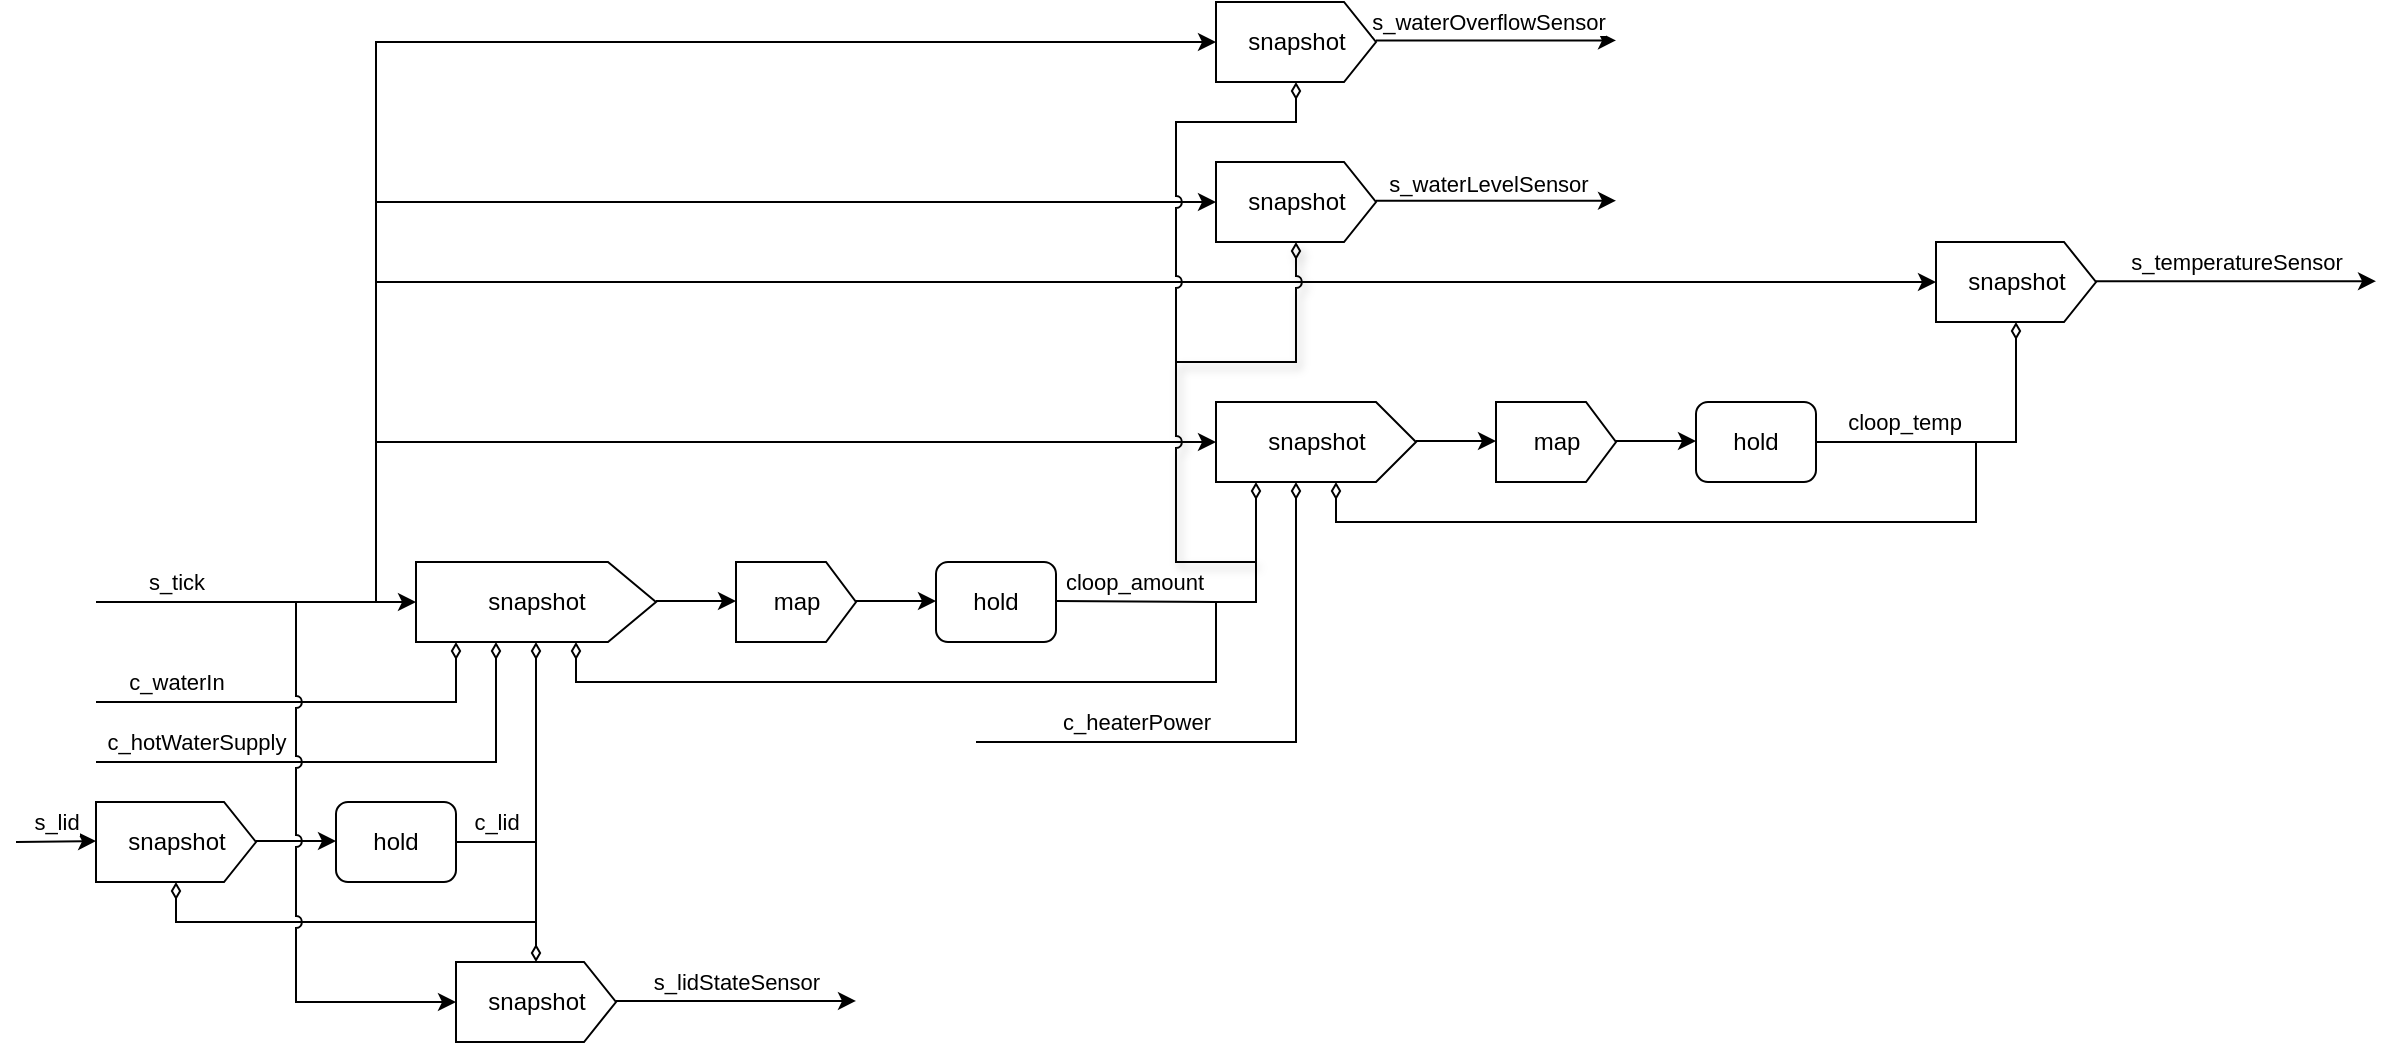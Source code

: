 <mxfile version="24.4.13" type="device">
  <diagram name="ページ1" id="k77hH-t1EX4poBVN0Gb5">
    <mxGraphModel dx="1476" dy="654" grid="1" gridSize="10" guides="1" tooltips="1" connect="1" arrows="1" fold="1" page="1" pageScale="1" pageWidth="827" pageHeight="1169" math="0" shadow="0">
      <root>
        <mxCell id="0" />
        <mxCell id="1" parent="0" />
        <mxCell id="Pn6DxleoKFpKGf7jSAV9-3" value="" style="endArrow=diamondThin;html=1;rounded=0;endFill=0;" edge="1" parent="1">
          <mxGeometry width="50" height="50" relative="1" as="geometry">
            <mxPoint x="220" y="500" as="sourcePoint" />
            <mxPoint x="40" y="480" as="targetPoint" />
            <Array as="points">
              <mxPoint x="40" y="500" />
            </Array>
          </mxGeometry>
        </mxCell>
        <mxCell id="Pn6DxleoKFpKGf7jSAV9-2" value="" style="endArrow=classic;html=1;rounded=0;" edge="1" parent="1">
          <mxGeometry width="50" height="50" relative="1" as="geometry">
            <mxPoint x="80" y="459.5" as="sourcePoint" />
            <mxPoint x="120" y="459.5" as="targetPoint" />
          </mxGeometry>
        </mxCell>
        <mxCell id="7GQVdREtzUYm5JAvJ8pU-1" value="" style="endArrow=diamondThin;html=1;rounded=0;endFill=0;" parent="1" edge="1">
          <mxGeometry width="50" height="50" relative="1" as="geometry">
            <mxPoint y="390" as="sourcePoint" />
            <mxPoint x="180" y="360" as="targetPoint" />
            <Array as="points">
              <mxPoint x="180" y="390" />
            </Array>
          </mxGeometry>
        </mxCell>
        <mxCell id="7GQVdREtzUYm5JAvJ8pU-6" value="c_waterIn" style="edgeLabel;html=1;align=center;verticalAlign=middle;resizable=0;points=[];" parent="7GQVdREtzUYm5JAvJ8pU-1" vertex="1" connectable="0">
          <mxGeometry x="0.06" y="3" relative="1" as="geometry">
            <mxPoint x="-72" y="-7" as="offset" />
          </mxGeometry>
        </mxCell>
        <mxCell id="7GQVdREtzUYm5JAvJ8pU-2" value="" style="endArrow=classic;html=1;rounded=0;" parent="1" edge="1">
          <mxGeometry width="50" height="50" relative="1" as="geometry">
            <mxPoint y="340" as="sourcePoint" />
            <mxPoint x="160" y="340" as="targetPoint" />
          </mxGeometry>
        </mxCell>
        <mxCell id="7GQVdREtzUYm5JAvJ8pU-7" value="s_tick" style="edgeLabel;html=1;align=center;verticalAlign=middle;resizable=0;points=[];" parent="7GQVdREtzUYm5JAvJ8pU-2" vertex="1" connectable="0">
          <mxGeometry x="-0.24" y="2" relative="1" as="geometry">
            <mxPoint x="-21" y="-8" as="offset" />
          </mxGeometry>
        </mxCell>
        <mxCell id="7GQVdREtzUYm5JAvJ8pU-3" value="" style="endArrow=diamondThin;html=1;rounded=0;endFill=0;" parent="1" edge="1">
          <mxGeometry width="50" height="50" relative="1" as="geometry">
            <mxPoint x="440" y="410" as="sourcePoint" />
            <mxPoint x="600" y="280" as="targetPoint" />
            <Array as="points">
              <mxPoint x="600" y="410" />
            </Array>
          </mxGeometry>
        </mxCell>
        <mxCell id="7GQVdREtzUYm5JAvJ8pU-8" value="c_heaterPower" style="edgeLabel;html=1;align=center;verticalAlign=middle;resizable=0;points=[];" parent="7GQVdREtzUYm5JAvJ8pU-3" vertex="1" connectable="0">
          <mxGeometry x="-0.19" y="3" relative="1" as="geometry">
            <mxPoint x="-38" y="-7" as="offset" />
          </mxGeometry>
        </mxCell>
        <mxCell id="7GQVdREtzUYm5JAvJ8pU-4" value="" style="endArrow=diamondThin;html=1;rounded=0;endFill=0;" parent="1" edge="1">
          <mxGeometry width="50" height="50" relative="1" as="geometry">
            <mxPoint y="420" as="sourcePoint" />
            <mxPoint x="200" y="360" as="targetPoint" />
            <Array as="points">
              <mxPoint x="200" y="420" />
            </Array>
          </mxGeometry>
        </mxCell>
        <mxCell id="7GQVdREtzUYm5JAvJ8pU-9" value="c_hotWaterSupply" style="edgeLabel;html=1;align=center;verticalAlign=middle;resizable=0;points=[];" parent="7GQVdREtzUYm5JAvJ8pU-4" vertex="1" connectable="0">
          <mxGeometry x="0.035" y="2" relative="1" as="geometry">
            <mxPoint x="-85" y="-8" as="offset" />
          </mxGeometry>
        </mxCell>
        <mxCell id="7GQVdREtzUYm5JAvJ8pU-5" value="" style="endArrow=classic;html=1;rounded=0;" parent="1" edge="1">
          <mxGeometry width="50" height="50" relative="1" as="geometry">
            <mxPoint x="-40" y="460" as="sourcePoint" />
            <mxPoint y="459.5" as="targetPoint" />
          </mxGeometry>
        </mxCell>
        <mxCell id="7GQVdREtzUYm5JAvJ8pU-10" value="s_lid" style="edgeLabel;html=1;align=center;verticalAlign=middle;resizable=0;points=[];" parent="7GQVdREtzUYm5JAvJ8pU-5" vertex="1" connectable="0">
          <mxGeometry x="-0.165" y="-3" relative="1" as="geometry">
            <mxPoint x="3" y="-13" as="offset" />
          </mxGeometry>
        </mxCell>
        <mxCell id="7GQVdREtzUYm5JAvJ8pU-11" value="hold" style="rounded=1;whiteSpace=wrap;html=1;" parent="1" vertex="1">
          <mxGeometry x="120" y="440" width="60" height="40" as="geometry" />
        </mxCell>
        <mxCell id="7GQVdREtzUYm5JAvJ8pU-13" value="" style="endArrow=diamondThin;html=1;rounded=0;endFill=0;" parent="1" edge="1">
          <mxGeometry width="50" height="50" relative="1" as="geometry">
            <mxPoint x="180" y="460" as="sourcePoint" />
            <mxPoint x="220" y="360" as="targetPoint" />
            <Array as="points">
              <mxPoint x="220" y="460" />
            </Array>
          </mxGeometry>
        </mxCell>
        <mxCell id="7GQVdREtzUYm5JAvJ8pU-14" value="c_lid" style="edgeLabel;html=1;align=center;verticalAlign=middle;resizable=0;points=[];" parent="7GQVdREtzUYm5JAvJ8pU-13" vertex="1" connectable="0">
          <mxGeometry x="0.06" y="3" relative="1" as="geometry">
            <mxPoint x="-17" y="24" as="offset" />
          </mxGeometry>
        </mxCell>
        <mxCell id="7GQVdREtzUYm5JAvJ8pU-20" value="&lt;span style=&quot;color: rgba(0, 0, 0, 0); font-family: monospace; font-size: 0px; text-align: start; background-color: rgb(27, 29, 30);&quot;&gt;%3CmxGraphModel%3E%3Croot%3E%3CmxCell%20id%3D%220%22%2F%3E%3CmxCell%20id%3D%221%22%20parent%3D%220%22%2F%3E%3CmxCell%20id%3D%222%22%20value%3D%22%22%20style%3D%22endArrow%3DdiamondThin%3Bhtml%3D1%3Brounded%3D0%3BendFill%3D1%3B%22%20edge%3D%221%22%20parent%3D%221%22%3E%3CmxGeometry%20width%3D%2250%22%20height%3D%2250%22%20relative%3D%221%22%20as%3D%22geometry%22%3E%3CmxPoint%20x%3D%22220%22%20y%3D%22439.5%22%20as%3D%22sourcePoint%22%2F%3E%3CmxPoint%20x%3D%22300%22%20y%3D%22440%22%20as%3D%22targetPoint%22%2F%3E%3C%2FmxGeometry%3E%3C%2FmxCell%3E%3CmxCell%20id%3D%223%22%20value%3D%22c_lid%22%20style%3D%22edgeLabel%3Bhtml%3D1%3Balign%3Dcenter%3BverticalAlign%3Dmiddle%3Bresizable%3D0%3Bpoints%3D%5B%5D%3B%22%20vertex%3D%221%22%20connectable%3D%220%22%20parent%3D%222%22%3E%3CmxGeometry%20x%3D%220.06%22%20y%3D%223%22%20relative%3D%221%22%20as%3D%22geometry%22%3E%3CmxPoint%20x%3D%22-4%22%20y%3D%22-7%22%20as%3D%22offset%22%2F%3E%3C%2FmxGeometry%3E%3C%2FmxCell%3E%3C%2Froot%3E%3C%2FmxGraphModel%3E&lt;/span&gt;" style="edgeLabel;html=1;align=center;verticalAlign=middle;resizable=0;points=[];" parent="7GQVdREtzUYm5JAvJ8pU-13" vertex="1" connectable="0">
          <mxGeometry x="0.615" y="-2" relative="1" as="geometry">
            <mxPoint as="offset" />
          </mxGeometry>
        </mxCell>
        <mxCell id="7GQVdREtzUYm5JAvJ8pU-15" value="snapshot" style="verticalLabelPosition=middle;verticalAlign=middle;html=1;shape=offPageConnector;rounded=0;size=0.2;direction=north;labelPosition=center;align=center;" parent="1" vertex="1">
          <mxGeometry x="160" y="320" width="120" height="40" as="geometry" />
        </mxCell>
        <mxCell id="7GQVdREtzUYm5JAvJ8pU-16" value="" style="endArrow=classic;html=1;rounded=0;" parent="1" edge="1">
          <mxGeometry width="50" height="50" relative="1" as="geometry">
            <mxPoint x="280" y="339.5" as="sourcePoint" />
            <mxPoint x="320" y="339.5" as="targetPoint" />
          </mxGeometry>
        </mxCell>
        <mxCell id="7GQVdREtzUYm5JAvJ8pU-17" value="map" style="verticalLabelPosition=middle;verticalAlign=middle;html=1;shape=offPageConnector;rounded=0;size=0.25;direction=north;labelPosition=center;align=center;" parent="1" vertex="1">
          <mxGeometry x="320" y="320" width="60" height="40" as="geometry" />
        </mxCell>
        <mxCell id="7GQVdREtzUYm5JAvJ8pU-18" value="hold" style="rounded=1;whiteSpace=wrap;html=1;" parent="1" vertex="1">
          <mxGeometry x="420" y="320" width="60" height="40" as="geometry" />
        </mxCell>
        <mxCell id="7GQVdREtzUYm5JAvJ8pU-19" value="" style="endArrow=classic;html=1;rounded=0;" parent="1" edge="1">
          <mxGeometry width="50" height="50" relative="1" as="geometry">
            <mxPoint x="380" y="339.5" as="sourcePoint" />
            <mxPoint x="420" y="339.5" as="targetPoint" />
          </mxGeometry>
        </mxCell>
        <mxCell id="7GQVdREtzUYm5JAvJ8pU-21" value="" style="endArrow=diamondThin;html=1;rounded=0;endFill=0;" parent="1" edge="1">
          <mxGeometry width="50" height="50" relative="1" as="geometry">
            <mxPoint x="480" y="339.5" as="sourcePoint" />
            <mxPoint x="240" y="360" as="targetPoint" />
            <Array as="points">
              <mxPoint x="560" y="340" />
              <mxPoint x="560" y="380" />
              <mxPoint x="240" y="380" />
            </Array>
          </mxGeometry>
        </mxCell>
        <mxCell id="7GQVdREtzUYm5JAvJ8pU-22" value="cloop_amount" style="edgeLabel;html=1;align=center;verticalAlign=middle;resizable=0;points=[];" parent="7GQVdREtzUYm5JAvJ8pU-21" vertex="1" connectable="0">
          <mxGeometry x="0.06" y="3" relative="1" as="geometry">
            <mxPoint x="83" y="-53" as="offset" />
          </mxGeometry>
        </mxCell>
        <mxCell id="7GQVdREtzUYm5JAvJ8pU-23" value="&lt;span style=&quot;color: rgba(0, 0, 0, 0); font-family: monospace; font-size: 0px; text-align: start; background-color: rgb(27, 29, 30);&quot;&gt;%3CmxGraphModel%3E%3Croot%3E%3CmxCell%20id%3D%220%22%2F%3E%3CmxCell%20id%3D%221%22%20parent%3D%220%22%2F%3E%3CmxCell%20id%3D%222%22%20value%3D%22%22%20style%3D%22endArrow%3DdiamondThin%3Bhtml%3D1%3Brounded%3D0%3BendFill%3D1%3B%22%20edge%3D%221%22%20parent%3D%221%22%3E%3CmxGeometry%20width%3D%2250%22%20height%3D%2250%22%20relative%3D%221%22%20as%3D%22geometry%22%3E%3CmxPoint%20x%3D%22220%22%20y%3D%22439.5%22%20as%3D%22sourcePoint%22%2F%3E%3CmxPoint%20x%3D%22300%22%20y%3D%22440%22%20as%3D%22targetPoint%22%2F%3E%3C%2FmxGeometry%3E%3C%2FmxCell%3E%3CmxCell%20id%3D%223%22%20value%3D%22c_lid%22%20style%3D%22edgeLabel%3Bhtml%3D1%3Balign%3Dcenter%3BverticalAlign%3Dmiddle%3Bresizable%3D0%3Bpoints%3D%5B%5D%3B%22%20vertex%3D%221%22%20connectable%3D%220%22%20parent%3D%222%22%3E%3CmxGeometry%20x%3D%220.06%22%20y%3D%223%22%20relative%3D%221%22%20as%3D%22geometry%22%3E%3CmxPoint%20x%3D%22-4%22%20y%3D%22-7%22%20as%3D%22offset%22%2F%3E%3C%2FmxGeometry%3E%3C%2FmxCell%3E%3C%2Froot%3E%3C%2FmxGraphModel%3E&lt;/span&gt;" style="edgeLabel;html=1;align=center;verticalAlign=middle;resizable=0;points=[];" parent="7GQVdREtzUYm5JAvJ8pU-21" vertex="1" connectable="0">
          <mxGeometry x="0.615" y="-2" relative="1" as="geometry">
            <mxPoint as="offset" />
          </mxGeometry>
        </mxCell>
        <mxCell id="7GQVdREtzUYm5JAvJ8pU-25" value="snapshot" style="verticalLabelPosition=middle;verticalAlign=middle;html=1;shape=offPageConnector;rounded=0;size=0.2;direction=north;labelPosition=center;align=center;" parent="1" vertex="1">
          <mxGeometry x="560" y="240" width="100" height="40" as="geometry" />
        </mxCell>
        <mxCell id="7GQVdREtzUYm5JAvJ8pU-26" value="" style="endArrow=classic;html=1;rounded=0;" parent="1" edge="1">
          <mxGeometry width="50" height="50" relative="1" as="geometry">
            <mxPoint x="140" y="340" as="sourcePoint" />
            <mxPoint x="560" y="260" as="targetPoint" />
            <Array as="points">
              <mxPoint x="140" y="260" />
            </Array>
          </mxGeometry>
        </mxCell>
        <mxCell id="7GQVdREtzUYm5JAvJ8pU-27" value="" style="endArrow=diamondThin;html=1;rounded=0;endFill=0;" parent="1" edge="1">
          <mxGeometry width="50" height="50" relative="1" as="geometry">
            <mxPoint x="560" y="340" as="sourcePoint" />
            <mxPoint x="580" y="280" as="targetPoint" />
            <Array as="points">
              <mxPoint x="580" y="340" />
            </Array>
          </mxGeometry>
        </mxCell>
        <mxCell id="7GQVdREtzUYm5JAvJ8pU-28" value="" style="endArrow=classic;html=1;rounded=0;" parent="1" edge="1">
          <mxGeometry width="50" height="50" relative="1" as="geometry">
            <mxPoint x="660" y="259.5" as="sourcePoint" />
            <mxPoint x="700" y="259.5" as="targetPoint" />
          </mxGeometry>
        </mxCell>
        <mxCell id="7GQVdREtzUYm5JAvJ8pU-29" value="map" style="verticalLabelPosition=middle;verticalAlign=middle;html=1;shape=offPageConnector;rounded=0;size=0.25;direction=north;labelPosition=center;align=center;" parent="1" vertex="1">
          <mxGeometry x="700" y="240" width="60" height="40" as="geometry" />
        </mxCell>
        <mxCell id="7GQVdREtzUYm5JAvJ8pU-30" value="hold" style="rounded=1;whiteSpace=wrap;html=1;" parent="1" vertex="1">
          <mxGeometry x="800" y="240" width="60" height="40" as="geometry" />
        </mxCell>
        <mxCell id="7GQVdREtzUYm5JAvJ8pU-31" value="" style="endArrow=classic;html=1;rounded=0;" parent="1" edge="1">
          <mxGeometry width="50" height="50" relative="1" as="geometry">
            <mxPoint x="760" y="259.5" as="sourcePoint" />
            <mxPoint x="800" y="259.5" as="targetPoint" />
          </mxGeometry>
        </mxCell>
        <mxCell id="7GQVdREtzUYm5JAvJ8pU-32" value="" style="endArrow=diamondThin;html=1;rounded=0;endFill=0;" parent="1" edge="1">
          <mxGeometry width="50" height="50" relative="1" as="geometry">
            <mxPoint x="860" y="260" as="sourcePoint" />
            <mxPoint x="620" y="280" as="targetPoint" />
            <Array as="points">
              <mxPoint x="940" y="260" />
              <mxPoint x="940" y="300" />
              <mxPoint x="620" y="300" />
            </Array>
          </mxGeometry>
        </mxCell>
        <mxCell id="7GQVdREtzUYm5JAvJ8pU-33" value="cloop_temp" style="edgeLabel;html=1;align=center;verticalAlign=middle;resizable=0;points=[];" parent="7GQVdREtzUYm5JAvJ8pU-32" vertex="1" connectable="0">
          <mxGeometry x="-0.888" y="-2" relative="1" as="geometry">
            <mxPoint x="18" y="-12" as="offset" />
          </mxGeometry>
        </mxCell>
        <mxCell id="7GQVdREtzUYm5JAvJ8pU-34" value="snapshot" style="verticalLabelPosition=middle;verticalAlign=middle;html=1;shape=offPageConnector;rounded=0;size=0.2;direction=north;labelPosition=center;align=center;" parent="1" vertex="1">
          <mxGeometry x="920" y="160" width="80" height="40" as="geometry" />
        </mxCell>
        <mxCell id="7GQVdREtzUYm5JAvJ8pU-35" value="" style="endArrow=diamondThin;html=1;rounded=0;endFill=0;" parent="1" edge="1">
          <mxGeometry width="50" height="50" relative="1" as="geometry">
            <mxPoint x="940" y="260" as="sourcePoint" />
            <mxPoint x="960" y="200" as="targetPoint" />
            <Array as="points">
              <mxPoint x="960" y="260" />
            </Array>
          </mxGeometry>
        </mxCell>
        <mxCell id="7GQVdREtzUYm5JAvJ8pU-36" value="" style="endArrow=classic;html=1;rounded=0;" parent="1" edge="1">
          <mxGeometry width="50" height="50" relative="1" as="geometry">
            <mxPoint x="140" y="260" as="sourcePoint" />
            <mxPoint x="920" y="180" as="targetPoint" />
            <Array as="points">
              <mxPoint x="140" y="180" />
            </Array>
          </mxGeometry>
        </mxCell>
        <mxCell id="7GQVdREtzUYm5JAvJ8pU-37" value="" style="endArrow=classic;html=1;rounded=0;" parent="1" edge="1">
          <mxGeometry width="50" height="50" relative="1" as="geometry">
            <mxPoint x="1000" y="179.57" as="sourcePoint" />
            <mxPoint x="1140" y="179.57" as="targetPoint" />
          </mxGeometry>
        </mxCell>
        <mxCell id="7GQVdREtzUYm5JAvJ8pU-38" value="s_temperatureSensor" style="edgeLabel;html=1;align=center;verticalAlign=middle;resizable=0;points=[];" parent="7GQVdREtzUYm5JAvJ8pU-37" vertex="1" connectable="0">
          <mxGeometry x="0.224" y="2" relative="1" as="geometry">
            <mxPoint x="-16" y="-8" as="offset" />
          </mxGeometry>
        </mxCell>
        <mxCell id="7GQVdREtzUYm5JAvJ8pU-39" value="snapshot" style="verticalLabelPosition=middle;verticalAlign=middle;html=1;shape=offPageConnector;rounded=0;size=0.2;direction=north;labelPosition=center;align=center;" parent="1" vertex="1">
          <mxGeometry x="560" y="120" width="80" height="40" as="geometry" />
        </mxCell>
        <mxCell id="7GQVdREtzUYm5JAvJ8pU-40" value="" style="endArrow=diamondThin;html=1;rounded=0;endFill=0;shadow=1;jumpStyle=arc;" parent="1" edge="1">
          <mxGeometry width="50" height="50" relative="1" as="geometry">
            <mxPoint x="580" y="320" as="sourcePoint" />
            <mxPoint x="600" y="160" as="targetPoint" />
            <Array as="points">
              <mxPoint x="540" y="320" />
              <mxPoint x="540" y="220" />
              <mxPoint x="600" y="220" />
            </Array>
          </mxGeometry>
        </mxCell>
        <mxCell id="7GQVdREtzUYm5JAvJ8pU-41" value="" style="endArrow=classic;html=1;rounded=0;" parent="1" edge="1">
          <mxGeometry width="50" height="50" relative="1" as="geometry">
            <mxPoint x="140" y="180" as="sourcePoint" />
            <mxPoint x="560" y="140" as="targetPoint" />
            <Array as="points">
              <mxPoint x="140" y="140" />
            </Array>
          </mxGeometry>
        </mxCell>
        <mxCell id="7GQVdREtzUYm5JAvJ8pU-42" value="" style="endArrow=classic;html=1;rounded=0;" parent="1" edge="1">
          <mxGeometry width="50" height="50" relative="1" as="geometry">
            <mxPoint x="640" y="139.33" as="sourcePoint" />
            <mxPoint x="760" y="139.33" as="targetPoint" />
          </mxGeometry>
        </mxCell>
        <mxCell id="7GQVdREtzUYm5JAvJ8pU-43" value="s_waterLevelSensor" style="edgeLabel;html=1;align=center;verticalAlign=middle;resizable=0;points=[];" parent="7GQVdREtzUYm5JAvJ8pU-42" vertex="1" connectable="0">
          <mxGeometry x="-0.063" y="-6" relative="1" as="geometry">
            <mxPoint y="-15" as="offset" />
          </mxGeometry>
        </mxCell>
        <mxCell id="7GQVdREtzUYm5JAvJ8pU-44" value="snapshot" style="verticalLabelPosition=middle;verticalAlign=middle;html=1;shape=offPageConnector;rounded=0;size=0.2;direction=north;labelPosition=center;align=center;" parent="1" vertex="1">
          <mxGeometry x="560" y="40" width="80" height="40" as="geometry" />
        </mxCell>
        <mxCell id="7GQVdREtzUYm5JAvJ8pU-45" value="" style="endArrow=diamondThin;html=1;rounded=0;endFill=0;jumpStyle=arc;" parent="1" edge="1">
          <mxGeometry width="50" height="50" relative="1" as="geometry">
            <mxPoint x="540" y="220" as="sourcePoint" />
            <mxPoint x="600" y="80" as="targetPoint" />
            <Array as="points">
              <mxPoint x="540" y="100" />
              <mxPoint x="600" y="100" />
            </Array>
          </mxGeometry>
        </mxCell>
        <mxCell id="7GQVdREtzUYm5JAvJ8pU-46" value="" style="endArrow=classic;html=1;rounded=0;" parent="1" edge="1">
          <mxGeometry width="50" height="50" relative="1" as="geometry">
            <mxPoint x="140" y="140" as="sourcePoint" />
            <mxPoint x="560" y="60" as="targetPoint" />
            <Array as="points">
              <mxPoint x="140" y="60" />
            </Array>
          </mxGeometry>
        </mxCell>
        <mxCell id="7GQVdREtzUYm5JAvJ8pU-47" value="" style="endArrow=classic;html=1;rounded=0;" parent="1" edge="1">
          <mxGeometry width="50" height="50" relative="1" as="geometry">
            <mxPoint x="640" y="59.23" as="sourcePoint" />
            <mxPoint x="760" y="59.23" as="targetPoint" />
          </mxGeometry>
        </mxCell>
        <mxCell id="7GQVdREtzUYm5JAvJ8pU-48" value="s_waterOverflowSensor" style="edgeLabel;html=1;align=center;verticalAlign=middle;resizable=0;points=[];" parent="7GQVdREtzUYm5JAvJ8pU-47" vertex="1" connectable="0">
          <mxGeometry x="-0.063" y="-6" relative="1" as="geometry">
            <mxPoint y="-15" as="offset" />
          </mxGeometry>
        </mxCell>
        <mxCell id="7GQVdREtzUYm5JAvJ8pU-50" value="snapshot" style="verticalLabelPosition=middle;verticalAlign=middle;html=1;shape=offPageConnector;rounded=0;size=0.2;direction=north;labelPosition=center;align=center;" parent="1" vertex="1">
          <mxGeometry x="180" y="520" width="80" height="40" as="geometry" />
        </mxCell>
        <mxCell id="7GQVdREtzUYm5JAvJ8pU-51" value="" style="endArrow=diamondThin;html=1;rounded=0;endFill=0;" parent="1" edge="1">
          <mxGeometry width="50" height="50" relative="1" as="geometry">
            <mxPoint x="220" y="460" as="sourcePoint" />
            <mxPoint x="220" y="520" as="targetPoint" />
          </mxGeometry>
        </mxCell>
        <mxCell id="7GQVdREtzUYm5JAvJ8pU-52" value="" style="endArrow=classic;html=1;rounded=0;jumpStyle=arc;" parent="1" edge="1">
          <mxGeometry width="50" height="50" relative="1" as="geometry">
            <mxPoint x="100" y="340" as="sourcePoint" />
            <mxPoint x="180" y="540" as="targetPoint" />
            <Array as="points">
              <mxPoint x="100" y="540" />
            </Array>
          </mxGeometry>
        </mxCell>
        <mxCell id="7GQVdREtzUYm5JAvJ8pU-53" value="" style="endArrow=classic;html=1;rounded=0;" parent="1" edge="1">
          <mxGeometry width="50" height="50" relative="1" as="geometry">
            <mxPoint x="260" y="539.47" as="sourcePoint" />
            <mxPoint x="380" y="539.47" as="targetPoint" />
          </mxGeometry>
        </mxCell>
        <mxCell id="7GQVdREtzUYm5JAvJ8pU-54" value="s_lidStateSensor" style="edgeLabel;html=1;align=center;verticalAlign=middle;resizable=0;points=[];" parent="7GQVdREtzUYm5JAvJ8pU-53" vertex="1" connectable="0">
          <mxGeometry x="0.03" y="-2" relative="1" as="geometry">
            <mxPoint x="-2" y="-12" as="offset" />
          </mxGeometry>
        </mxCell>
        <mxCell id="Pn6DxleoKFpKGf7jSAV9-1" value="snapshot" style="verticalLabelPosition=middle;verticalAlign=middle;html=1;shape=offPageConnector;rounded=0;size=0.2;direction=north;labelPosition=center;align=center;" vertex="1" parent="1">
          <mxGeometry y="440" width="80" height="40" as="geometry" />
        </mxCell>
      </root>
    </mxGraphModel>
  </diagram>
</mxfile>
